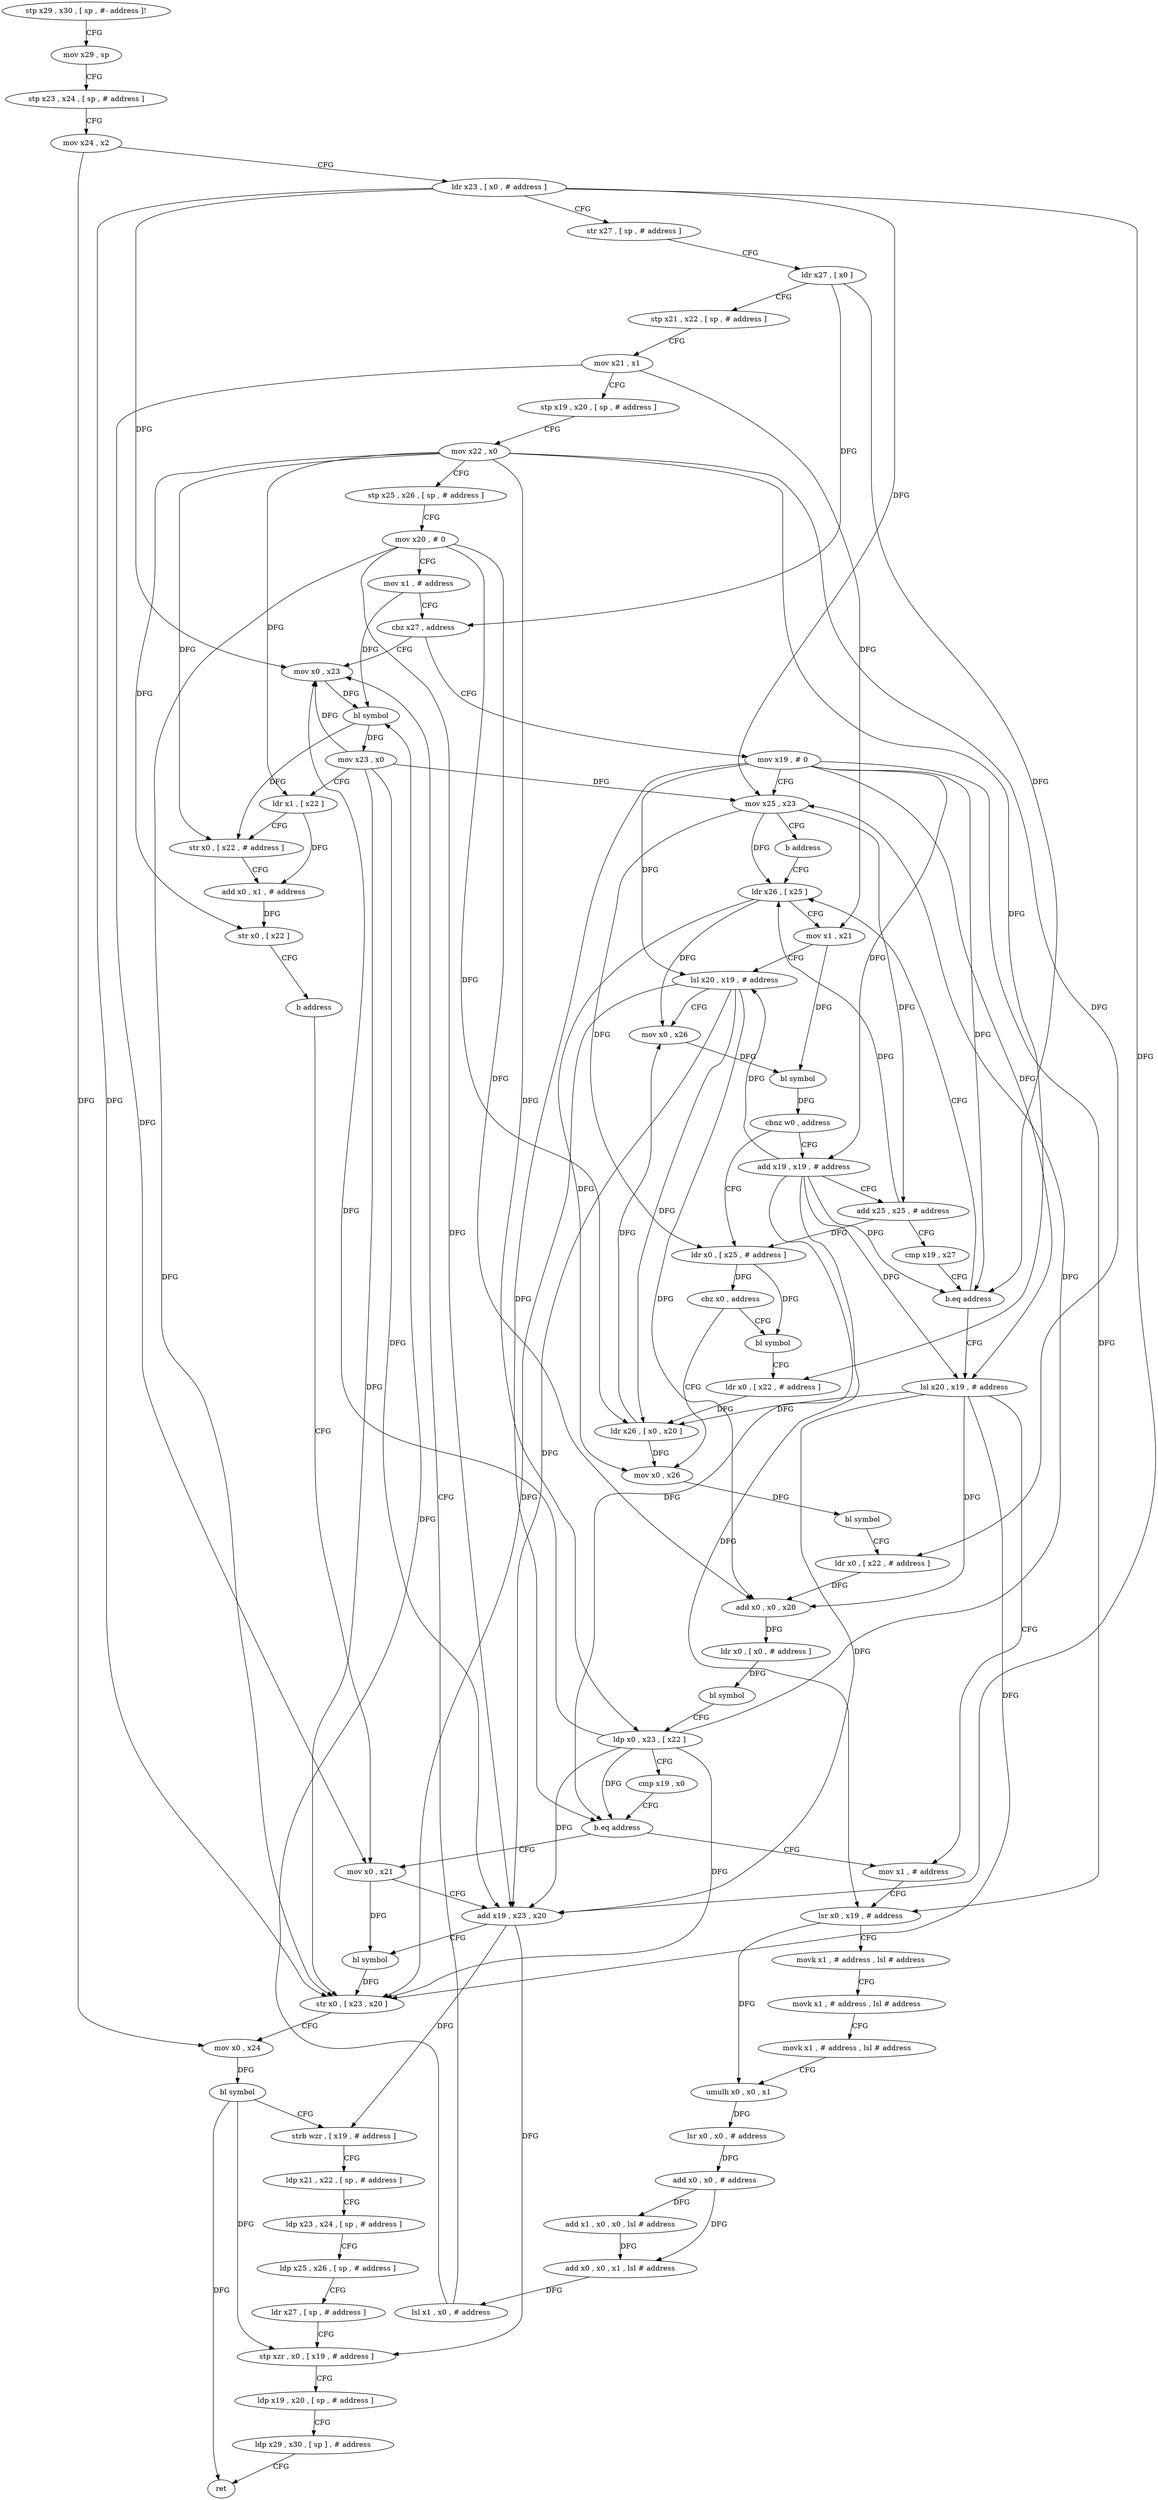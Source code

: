 digraph "func" {
"144456" [label = "stp x29 , x30 , [ sp , #- address ]!" ]
"144460" [label = "mov x29 , sp" ]
"144464" [label = "stp x23 , x24 , [ sp , # address ]" ]
"144468" [label = "mov x24 , x2" ]
"144472" [label = "ldr x23 , [ x0 , # address ]" ]
"144476" [label = "str x27 , [ sp , # address ]" ]
"144480" [label = "ldr x27 , [ x0 ]" ]
"144484" [label = "stp x21 , x22 , [ sp , # address ]" ]
"144488" [label = "mov x21 , x1" ]
"144492" [label = "stp x19 , x20 , [ sp , # address ]" ]
"144496" [label = "mov x22 , x0" ]
"144500" [label = "stp x25 , x26 , [ sp , # address ]" ]
"144504" [label = "mov x20 , # 0" ]
"144508" [label = "mov x1 , # address" ]
"144512" [label = "cbz x27 , address" ]
"144736" [label = "mov x0 , x23" ]
"144516" [label = "mov x19 , # 0" ]
"144740" [label = "bl symbol" ]
"144744" [label = "mov x23 , x0" ]
"144748" [label = "ldr x1 , [ x22 ]" ]
"144752" [label = "str x0 , [ x22 , # address ]" ]
"144756" [label = "add x0 , x1 , # address" ]
"144760" [label = "str x0 , [ x22 ]" ]
"144764" [label = "b address" ]
"144624" [label = "mov x0 , x21" ]
"144520" [label = "mov x25 , x23" ]
"144524" [label = "b address" ]
"144544" [label = "ldr x26 , [ x25 ]" ]
"144628" [label = "add x19 , x23 , x20" ]
"144632" [label = "bl symbol" ]
"144636" [label = "str x0 , [ x23 , x20 ]" ]
"144640" [label = "mov x0 , x24" ]
"144644" [label = "bl symbol" ]
"144648" [label = "strb wzr , [ x19 , # address ]" ]
"144652" [label = "ldp x21 , x22 , [ sp , # address ]" ]
"144656" [label = "ldp x23 , x24 , [ sp , # address ]" ]
"144660" [label = "ldp x25 , x26 , [ sp , # address ]" ]
"144664" [label = "ldr x27 , [ sp , # address ]" ]
"144668" [label = "stp xzr , x0 , [ x19 , # address ]" ]
"144672" [label = "ldp x19 , x20 , [ sp , # address ]" ]
"144676" [label = "ldp x29 , x30 , [ sp ] , # address" ]
"144680" [label = "ret" ]
"144548" [label = "mov x1 , x21" ]
"144552" [label = "lsl x20 , x19 , # address" ]
"144556" [label = "mov x0 , x26" ]
"144560" [label = "bl symbol" ]
"144564" [label = "cbnz w0 , address" ]
"144528" [label = "add x19 , x19 , # address" ]
"144568" [label = "ldr x0 , [ x25 , # address ]" ]
"144532" [label = "add x25 , x25 , # address" ]
"144536" [label = "cmp x19 , x27" ]
"144540" [label = "b.eq address" ]
"144688" [label = "lsl x20 , x19 , # address" ]
"144572" [label = "cbz x0 , address" ]
"144588" [label = "mov x0 , x26" ]
"144576" [label = "bl symbol" ]
"144692" [label = "mov x1 , # address" ]
"144592" [label = "bl symbol" ]
"144596" [label = "ldr x0 , [ x22 , # address ]" ]
"144600" [label = "add x0 , x0 , x20" ]
"144604" [label = "ldr x0 , [ x0 , # address ]" ]
"144608" [label = "bl symbol" ]
"144612" [label = "ldp x0 , x23 , [ x22 ]" ]
"144616" [label = "cmp x19 , x0" ]
"144620" [label = "b.eq address" ]
"144580" [label = "ldr x0 , [ x22 , # address ]" ]
"144584" [label = "ldr x26 , [ x0 , x20 ]" ]
"144696" [label = "lsr x0 , x19 , # address" ]
"144700" [label = "movk x1 , # address , lsl # address" ]
"144704" [label = "movk x1 , # address , lsl # address" ]
"144708" [label = "movk x1 , # address , lsl # address" ]
"144712" [label = "umulh x0 , x0 , x1" ]
"144716" [label = "lsr x0 , x0 , # address" ]
"144720" [label = "add x0 , x0 , # address" ]
"144724" [label = "add x1 , x0 , x0 , lsl # address" ]
"144728" [label = "add x0 , x0 , x1 , lsl # address" ]
"144732" [label = "lsl x1 , x0 , # address" ]
"144456" -> "144460" [ label = "CFG" ]
"144460" -> "144464" [ label = "CFG" ]
"144464" -> "144468" [ label = "CFG" ]
"144468" -> "144472" [ label = "CFG" ]
"144468" -> "144640" [ label = "DFG" ]
"144472" -> "144476" [ label = "CFG" ]
"144472" -> "144736" [ label = "DFG" ]
"144472" -> "144520" [ label = "DFG" ]
"144472" -> "144628" [ label = "DFG" ]
"144472" -> "144636" [ label = "DFG" ]
"144476" -> "144480" [ label = "CFG" ]
"144480" -> "144484" [ label = "CFG" ]
"144480" -> "144512" [ label = "DFG" ]
"144480" -> "144540" [ label = "DFG" ]
"144484" -> "144488" [ label = "CFG" ]
"144488" -> "144492" [ label = "CFG" ]
"144488" -> "144624" [ label = "DFG" ]
"144488" -> "144548" [ label = "DFG" ]
"144492" -> "144496" [ label = "CFG" ]
"144496" -> "144500" [ label = "CFG" ]
"144496" -> "144748" [ label = "DFG" ]
"144496" -> "144752" [ label = "DFG" ]
"144496" -> "144760" [ label = "DFG" ]
"144496" -> "144596" [ label = "DFG" ]
"144496" -> "144612" [ label = "DFG" ]
"144496" -> "144580" [ label = "DFG" ]
"144500" -> "144504" [ label = "CFG" ]
"144504" -> "144508" [ label = "CFG" ]
"144504" -> "144628" [ label = "DFG" ]
"144504" -> "144636" [ label = "DFG" ]
"144504" -> "144600" [ label = "DFG" ]
"144504" -> "144584" [ label = "DFG" ]
"144508" -> "144512" [ label = "CFG" ]
"144508" -> "144740" [ label = "DFG" ]
"144512" -> "144736" [ label = "CFG" ]
"144512" -> "144516" [ label = "CFG" ]
"144736" -> "144740" [ label = "DFG" ]
"144516" -> "144520" [ label = "CFG" ]
"144516" -> "144552" [ label = "DFG" ]
"144516" -> "144528" [ label = "DFG" ]
"144516" -> "144540" [ label = "DFG" ]
"144516" -> "144688" [ label = "DFG" ]
"144516" -> "144620" [ label = "DFG" ]
"144516" -> "144696" [ label = "DFG" ]
"144740" -> "144744" [ label = "DFG" ]
"144740" -> "144752" [ label = "DFG" ]
"144744" -> "144748" [ label = "CFG" ]
"144744" -> "144736" [ label = "DFG" ]
"144744" -> "144520" [ label = "DFG" ]
"144744" -> "144628" [ label = "DFG" ]
"144744" -> "144636" [ label = "DFG" ]
"144748" -> "144752" [ label = "CFG" ]
"144748" -> "144756" [ label = "DFG" ]
"144752" -> "144756" [ label = "CFG" ]
"144756" -> "144760" [ label = "DFG" ]
"144760" -> "144764" [ label = "CFG" ]
"144764" -> "144624" [ label = "CFG" ]
"144624" -> "144628" [ label = "CFG" ]
"144624" -> "144632" [ label = "DFG" ]
"144520" -> "144524" [ label = "CFG" ]
"144520" -> "144544" [ label = "DFG" ]
"144520" -> "144532" [ label = "DFG" ]
"144520" -> "144568" [ label = "DFG" ]
"144524" -> "144544" [ label = "CFG" ]
"144544" -> "144548" [ label = "CFG" ]
"144544" -> "144556" [ label = "DFG" ]
"144544" -> "144588" [ label = "DFG" ]
"144628" -> "144632" [ label = "CFG" ]
"144628" -> "144648" [ label = "DFG" ]
"144628" -> "144668" [ label = "DFG" ]
"144632" -> "144636" [ label = "DFG" ]
"144636" -> "144640" [ label = "CFG" ]
"144640" -> "144644" [ label = "DFG" ]
"144644" -> "144648" [ label = "CFG" ]
"144644" -> "144668" [ label = "DFG" ]
"144644" -> "144680" [ label = "DFG" ]
"144648" -> "144652" [ label = "CFG" ]
"144652" -> "144656" [ label = "CFG" ]
"144656" -> "144660" [ label = "CFG" ]
"144660" -> "144664" [ label = "CFG" ]
"144664" -> "144668" [ label = "CFG" ]
"144668" -> "144672" [ label = "CFG" ]
"144672" -> "144676" [ label = "CFG" ]
"144676" -> "144680" [ label = "CFG" ]
"144548" -> "144552" [ label = "CFG" ]
"144548" -> "144560" [ label = "DFG" ]
"144552" -> "144556" [ label = "CFG" ]
"144552" -> "144628" [ label = "DFG" ]
"144552" -> "144636" [ label = "DFG" ]
"144552" -> "144600" [ label = "DFG" ]
"144552" -> "144584" [ label = "DFG" ]
"144556" -> "144560" [ label = "DFG" ]
"144560" -> "144564" [ label = "DFG" ]
"144564" -> "144528" [ label = "CFG" ]
"144564" -> "144568" [ label = "CFG" ]
"144528" -> "144532" [ label = "CFG" ]
"144528" -> "144552" [ label = "DFG" ]
"144528" -> "144540" [ label = "DFG" ]
"144528" -> "144688" [ label = "DFG" ]
"144528" -> "144620" [ label = "DFG" ]
"144528" -> "144696" [ label = "DFG" ]
"144568" -> "144572" [ label = "DFG" ]
"144568" -> "144576" [ label = "DFG" ]
"144532" -> "144536" [ label = "CFG" ]
"144532" -> "144544" [ label = "DFG" ]
"144532" -> "144568" [ label = "DFG" ]
"144536" -> "144540" [ label = "CFG" ]
"144540" -> "144688" [ label = "CFG" ]
"144540" -> "144544" [ label = "CFG" ]
"144688" -> "144692" [ label = "CFG" ]
"144688" -> "144628" [ label = "DFG" ]
"144688" -> "144636" [ label = "DFG" ]
"144688" -> "144600" [ label = "DFG" ]
"144688" -> "144584" [ label = "DFG" ]
"144572" -> "144588" [ label = "CFG" ]
"144572" -> "144576" [ label = "CFG" ]
"144588" -> "144592" [ label = "DFG" ]
"144576" -> "144580" [ label = "CFG" ]
"144692" -> "144696" [ label = "CFG" ]
"144592" -> "144596" [ label = "CFG" ]
"144596" -> "144600" [ label = "DFG" ]
"144600" -> "144604" [ label = "DFG" ]
"144604" -> "144608" [ label = "DFG" ]
"144608" -> "144612" [ label = "CFG" ]
"144612" -> "144616" [ label = "CFG" ]
"144612" -> "144736" [ label = "DFG" ]
"144612" -> "144520" [ label = "DFG" ]
"144612" -> "144620" [ label = "DFG" ]
"144612" -> "144628" [ label = "DFG" ]
"144612" -> "144636" [ label = "DFG" ]
"144616" -> "144620" [ label = "CFG" ]
"144620" -> "144692" [ label = "CFG" ]
"144620" -> "144624" [ label = "CFG" ]
"144580" -> "144584" [ label = "DFG" ]
"144584" -> "144588" [ label = "DFG" ]
"144584" -> "144556" [ label = "DFG" ]
"144696" -> "144700" [ label = "CFG" ]
"144696" -> "144712" [ label = "DFG" ]
"144700" -> "144704" [ label = "CFG" ]
"144704" -> "144708" [ label = "CFG" ]
"144708" -> "144712" [ label = "CFG" ]
"144712" -> "144716" [ label = "DFG" ]
"144716" -> "144720" [ label = "DFG" ]
"144720" -> "144724" [ label = "DFG" ]
"144720" -> "144728" [ label = "DFG" ]
"144724" -> "144728" [ label = "DFG" ]
"144728" -> "144732" [ label = "DFG" ]
"144732" -> "144736" [ label = "CFG" ]
"144732" -> "144740" [ label = "DFG" ]
}
